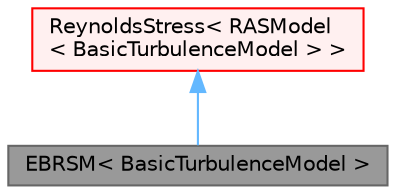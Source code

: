 digraph "EBRSM&lt; BasicTurbulenceModel &gt;"
{
 // LATEX_PDF_SIZE
  bgcolor="transparent";
  edge [fontname=Helvetica,fontsize=10,labelfontname=Helvetica,labelfontsize=10];
  node [fontname=Helvetica,fontsize=10,shape=box,height=0.2,width=0.4];
  Node1 [id="Node000001",label="EBRSM\< BasicTurbulenceModel \>",height=0.2,width=0.4,color="gray40", fillcolor="grey60", style="filled", fontcolor="black",tooltip="Manceau (2015)'s elliptic-blending Reynolds-stress turbulence model for incompressible and compressib..."];
  Node2 -> Node1 [id="edge1_Node000001_Node000002",dir="back",color="steelblue1",style="solid",tooltip=" "];
  Node2 [id="Node000002",label="ReynoldsStress\< RASModel\l\< BasicTurbulenceModel \> \>",height=0.2,width=0.4,color="red", fillcolor="#FFF0F0", style="filled",URL="$classFoam_1_1ReynoldsStress.html",tooltip=" "];
}
